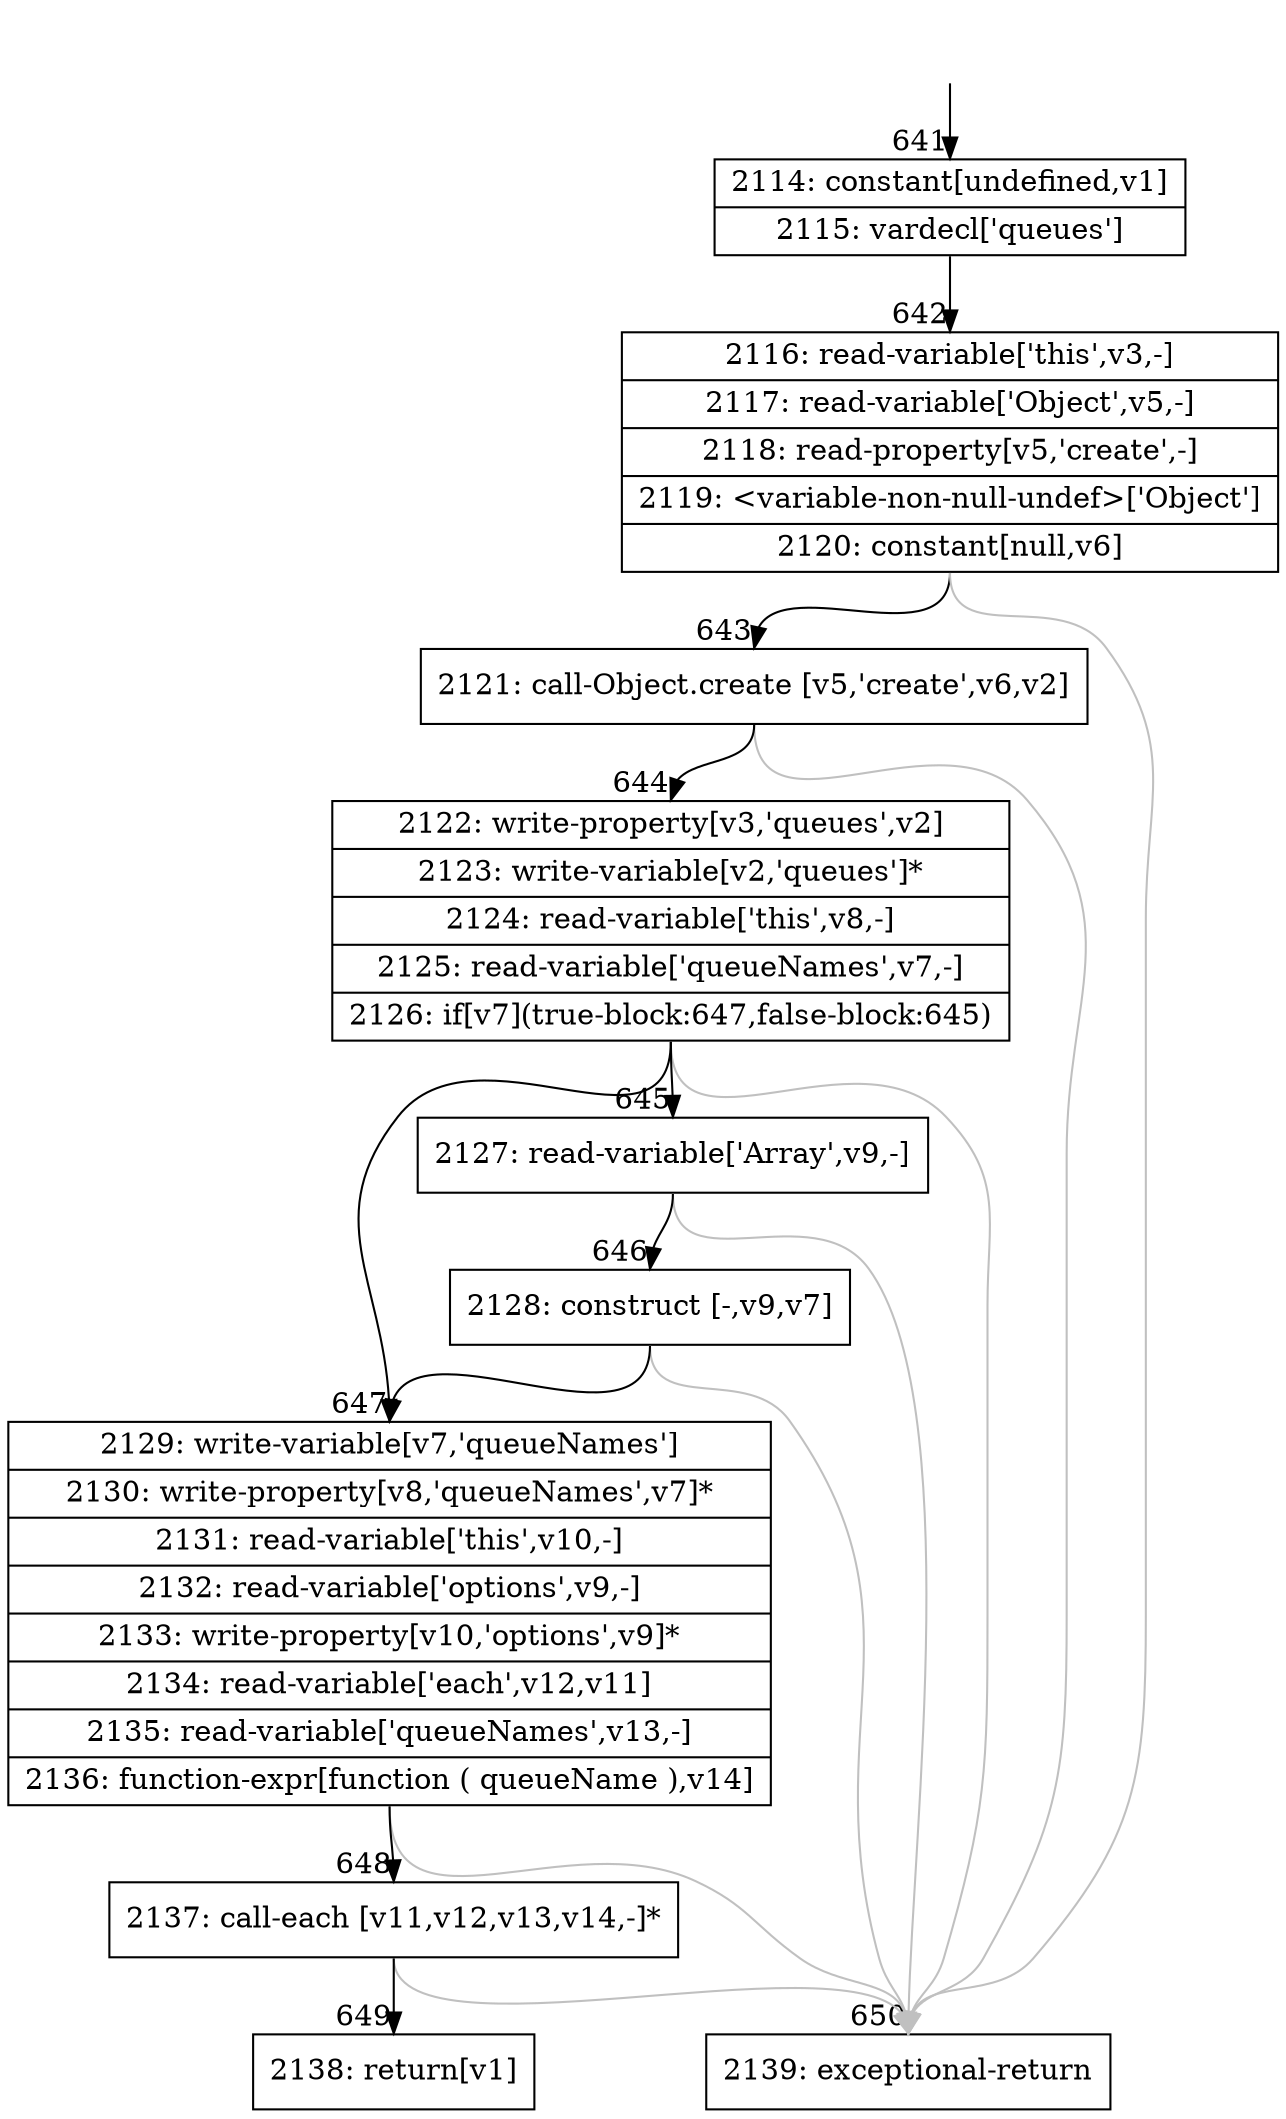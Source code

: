 digraph {
rankdir="TD"
BB_entry41[shape=none,label=""];
BB_entry41 -> BB641 [tailport=s, headport=n, headlabel="    641"]
BB641 [shape=record label="{2114: constant[undefined,v1]|2115: vardecl['queues']}" ] 
BB641 -> BB642 [tailport=s, headport=n, headlabel="      642"]
BB642 [shape=record label="{2116: read-variable['this',v3,-]|2117: read-variable['Object',v5,-]|2118: read-property[v5,'create',-]|2119: \<variable-non-null-undef\>['Object']|2120: constant[null,v6]}" ] 
BB642 -> BB643 [tailport=s, headport=n, headlabel="      643"]
BB642 -> BB650 [tailport=s, headport=n, color=gray, headlabel="      650"]
BB643 [shape=record label="{2121: call-Object.create [v5,'create',v6,v2]}" ] 
BB643 -> BB644 [tailport=s, headport=n, headlabel="      644"]
BB643 -> BB650 [tailport=s, headport=n, color=gray]
BB644 [shape=record label="{2122: write-property[v3,'queues',v2]|2123: write-variable[v2,'queues']*|2124: read-variable['this',v8,-]|2125: read-variable['queueNames',v7,-]|2126: if[v7](true-block:647,false-block:645)}" ] 
BB644 -> BB647 [tailport=s, headport=n, headlabel="      647"]
BB644 -> BB645 [tailport=s, headport=n, headlabel="      645"]
BB644 -> BB650 [tailport=s, headport=n, color=gray]
BB645 [shape=record label="{2127: read-variable['Array',v9,-]}" ] 
BB645 -> BB646 [tailport=s, headport=n, headlabel="      646"]
BB645 -> BB650 [tailport=s, headport=n, color=gray]
BB646 [shape=record label="{2128: construct [-,v9,v7]}" ] 
BB646 -> BB647 [tailport=s, headport=n]
BB646 -> BB650 [tailport=s, headport=n, color=gray]
BB647 [shape=record label="{2129: write-variable[v7,'queueNames']|2130: write-property[v8,'queueNames',v7]*|2131: read-variable['this',v10,-]|2132: read-variable['options',v9,-]|2133: write-property[v10,'options',v9]*|2134: read-variable['each',v12,v11]|2135: read-variable['queueNames',v13,-]|2136: function-expr[function ( queueName ),v14]}" ] 
BB647 -> BB648 [tailport=s, headport=n, headlabel="      648"]
BB647 -> BB650 [tailport=s, headport=n, color=gray]
BB648 [shape=record label="{2137: call-each [v11,v12,v13,v14,-]*}" ] 
BB648 -> BB649 [tailport=s, headport=n, headlabel="      649"]
BB648 -> BB650 [tailport=s, headport=n, color=gray]
BB649 [shape=record label="{2138: return[v1]}" ] 
BB650 [shape=record label="{2139: exceptional-return}" ] 
//#$~ 683
}
